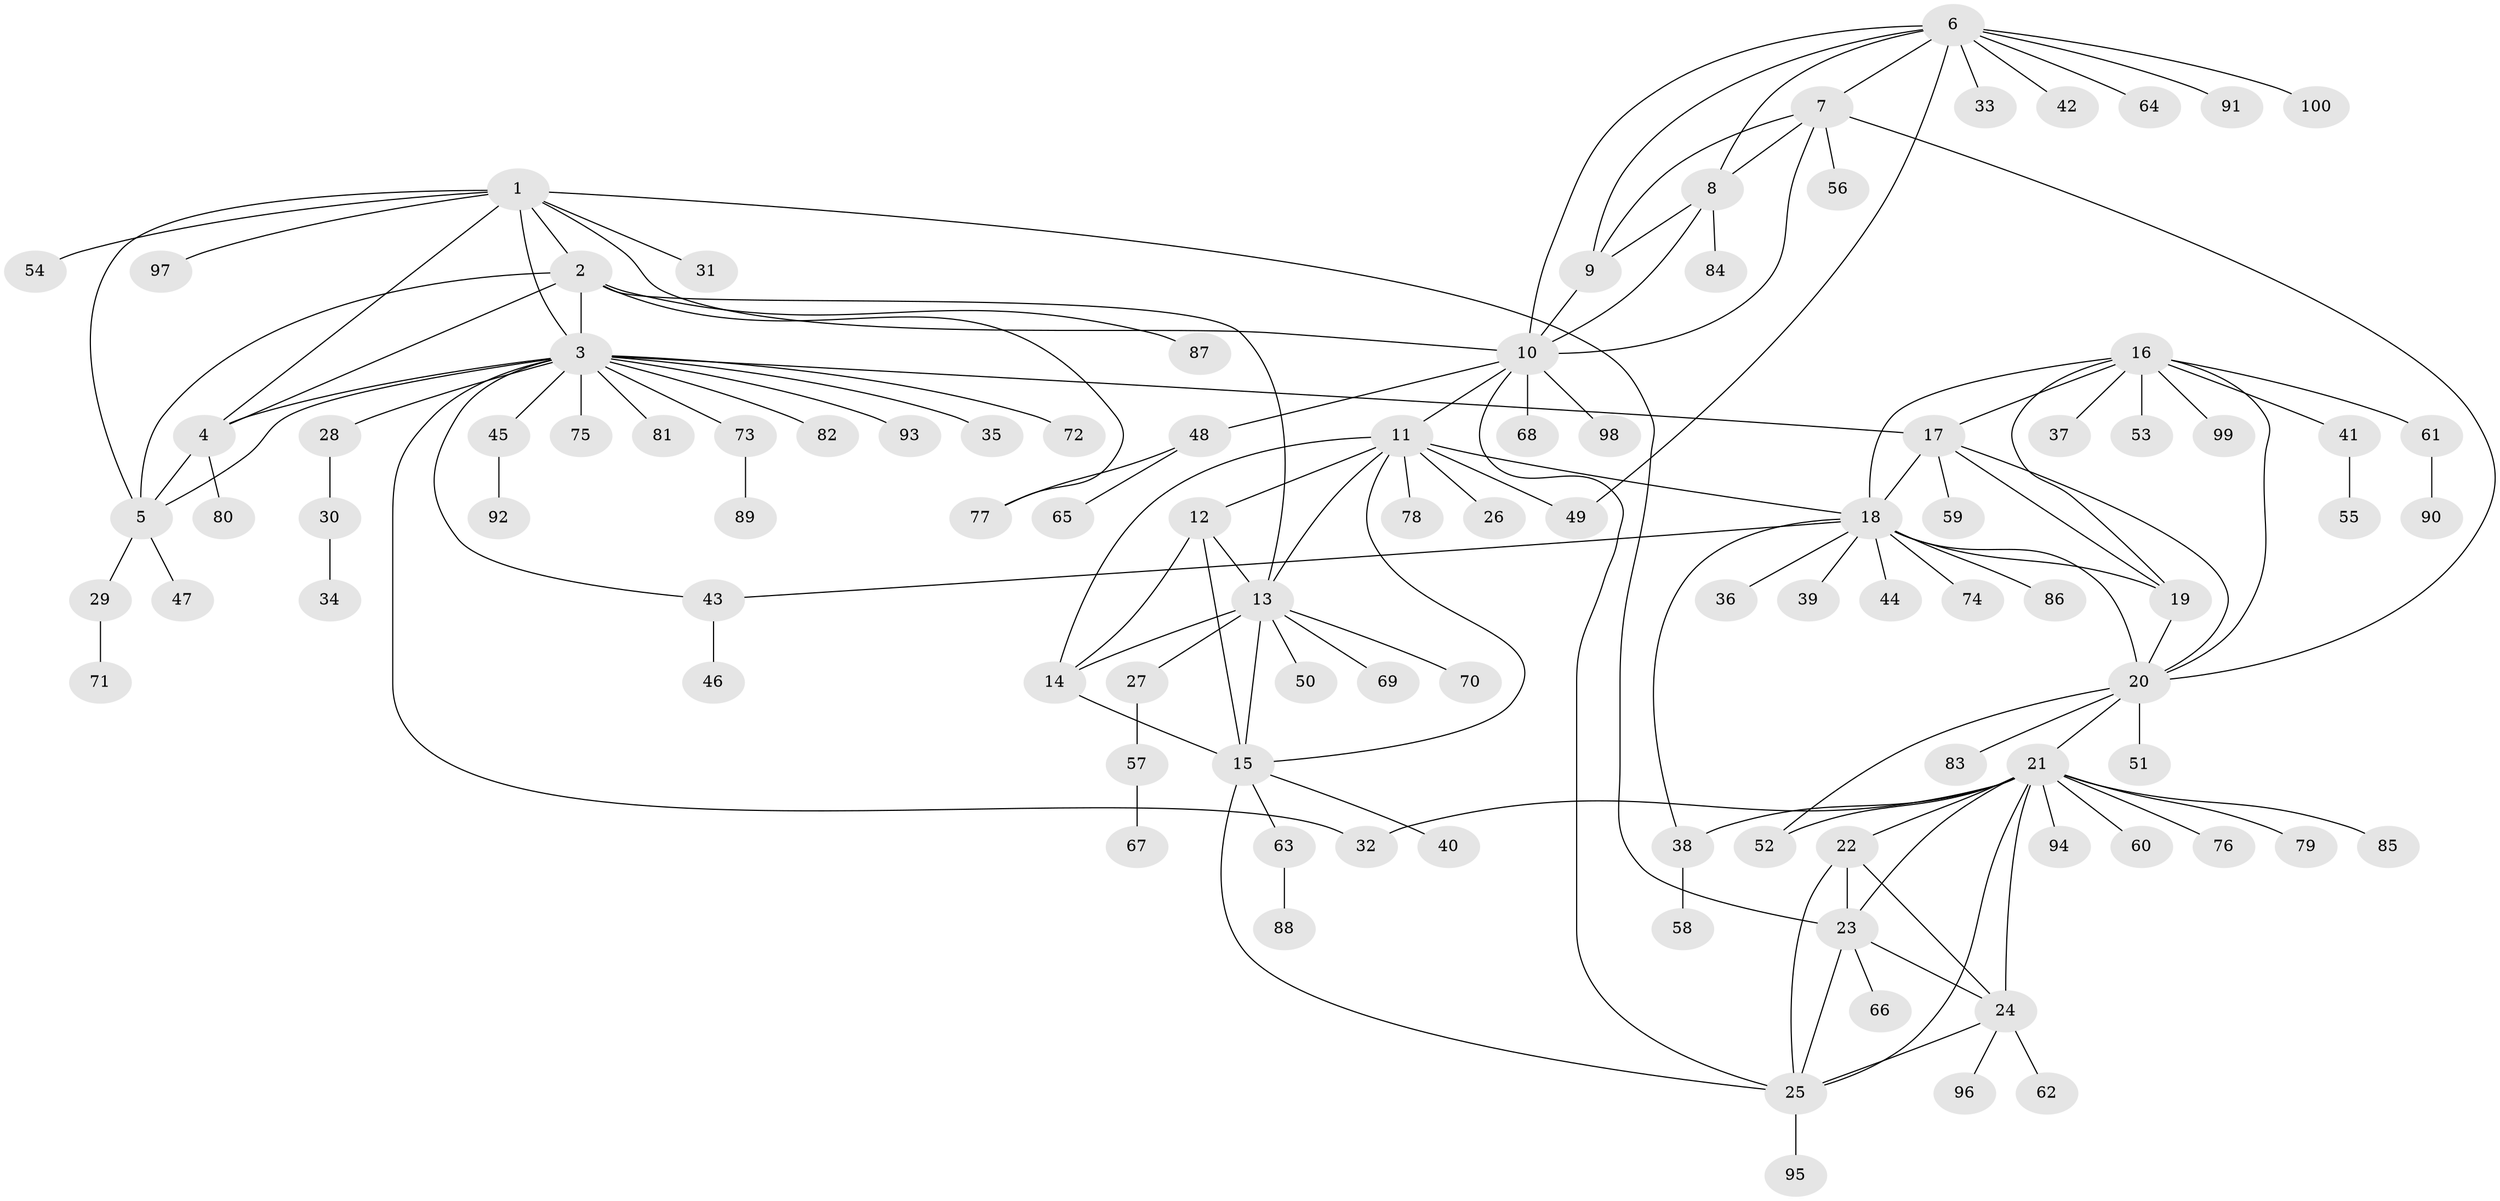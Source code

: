 // Generated by graph-tools (version 1.1) at 2025/50/03/09/25 03:50:39]
// undirected, 100 vertices, 141 edges
graph export_dot {
graph [start="1"]
  node [color=gray90,style=filled];
  1;
  2;
  3;
  4;
  5;
  6;
  7;
  8;
  9;
  10;
  11;
  12;
  13;
  14;
  15;
  16;
  17;
  18;
  19;
  20;
  21;
  22;
  23;
  24;
  25;
  26;
  27;
  28;
  29;
  30;
  31;
  32;
  33;
  34;
  35;
  36;
  37;
  38;
  39;
  40;
  41;
  42;
  43;
  44;
  45;
  46;
  47;
  48;
  49;
  50;
  51;
  52;
  53;
  54;
  55;
  56;
  57;
  58;
  59;
  60;
  61;
  62;
  63;
  64;
  65;
  66;
  67;
  68;
  69;
  70;
  71;
  72;
  73;
  74;
  75;
  76;
  77;
  78;
  79;
  80;
  81;
  82;
  83;
  84;
  85;
  86;
  87;
  88;
  89;
  90;
  91;
  92;
  93;
  94;
  95;
  96;
  97;
  98;
  99;
  100;
  1 -- 2;
  1 -- 3;
  1 -- 4;
  1 -- 5;
  1 -- 10;
  1 -- 23;
  1 -- 31;
  1 -- 54;
  1 -- 97;
  2 -- 3;
  2 -- 4;
  2 -- 5;
  2 -- 13;
  2 -- 77;
  2 -- 87;
  3 -- 4;
  3 -- 5;
  3 -- 17;
  3 -- 28;
  3 -- 32;
  3 -- 35;
  3 -- 43;
  3 -- 45;
  3 -- 72;
  3 -- 73;
  3 -- 75;
  3 -- 81;
  3 -- 82;
  3 -- 93;
  4 -- 5;
  4 -- 80;
  5 -- 29;
  5 -- 47;
  6 -- 7;
  6 -- 8;
  6 -- 9;
  6 -- 10;
  6 -- 33;
  6 -- 42;
  6 -- 49;
  6 -- 64;
  6 -- 91;
  6 -- 100;
  7 -- 8;
  7 -- 9;
  7 -- 10;
  7 -- 20;
  7 -- 56;
  8 -- 9;
  8 -- 10;
  8 -- 84;
  9 -- 10;
  10 -- 11;
  10 -- 25;
  10 -- 48;
  10 -- 68;
  10 -- 98;
  11 -- 12;
  11 -- 13;
  11 -- 14;
  11 -- 15;
  11 -- 18;
  11 -- 26;
  11 -- 49;
  11 -- 78;
  12 -- 13;
  12 -- 14;
  12 -- 15;
  13 -- 14;
  13 -- 15;
  13 -- 27;
  13 -- 50;
  13 -- 69;
  13 -- 70;
  14 -- 15;
  15 -- 25;
  15 -- 40;
  15 -- 63;
  16 -- 17;
  16 -- 18;
  16 -- 19;
  16 -- 20;
  16 -- 37;
  16 -- 41;
  16 -- 53;
  16 -- 61;
  16 -- 99;
  17 -- 18;
  17 -- 19;
  17 -- 20;
  17 -- 59;
  18 -- 19;
  18 -- 20;
  18 -- 36;
  18 -- 38;
  18 -- 39;
  18 -- 43;
  18 -- 44;
  18 -- 74;
  18 -- 86;
  19 -- 20;
  20 -- 21;
  20 -- 51;
  20 -- 52;
  20 -- 83;
  21 -- 22;
  21 -- 23;
  21 -- 24;
  21 -- 25;
  21 -- 32;
  21 -- 38;
  21 -- 52;
  21 -- 60;
  21 -- 76;
  21 -- 79;
  21 -- 85;
  21 -- 94;
  22 -- 23;
  22 -- 24;
  22 -- 25;
  23 -- 24;
  23 -- 25;
  23 -- 66;
  24 -- 25;
  24 -- 62;
  24 -- 96;
  25 -- 95;
  27 -- 57;
  28 -- 30;
  29 -- 71;
  30 -- 34;
  38 -- 58;
  41 -- 55;
  43 -- 46;
  45 -- 92;
  48 -- 65;
  48 -- 77;
  57 -- 67;
  61 -- 90;
  63 -- 88;
  73 -- 89;
}
